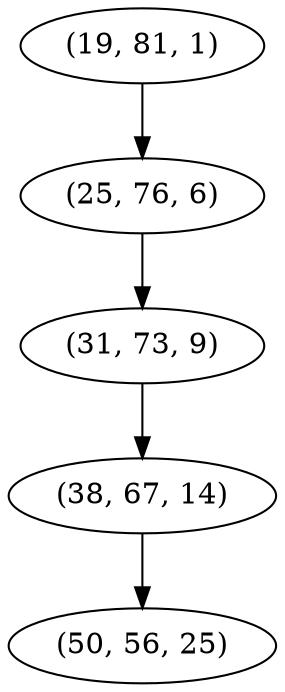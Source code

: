 digraph tree {
    "(19, 81, 1)";
    "(25, 76, 6)";
    "(31, 73, 9)";
    "(38, 67, 14)";
    "(50, 56, 25)";
    "(19, 81, 1)" -> "(25, 76, 6)";
    "(25, 76, 6)" -> "(31, 73, 9)";
    "(31, 73, 9)" -> "(38, 67, 14)";
    "(38, 67, 14)" -> "(50, 56, 25)";
}
